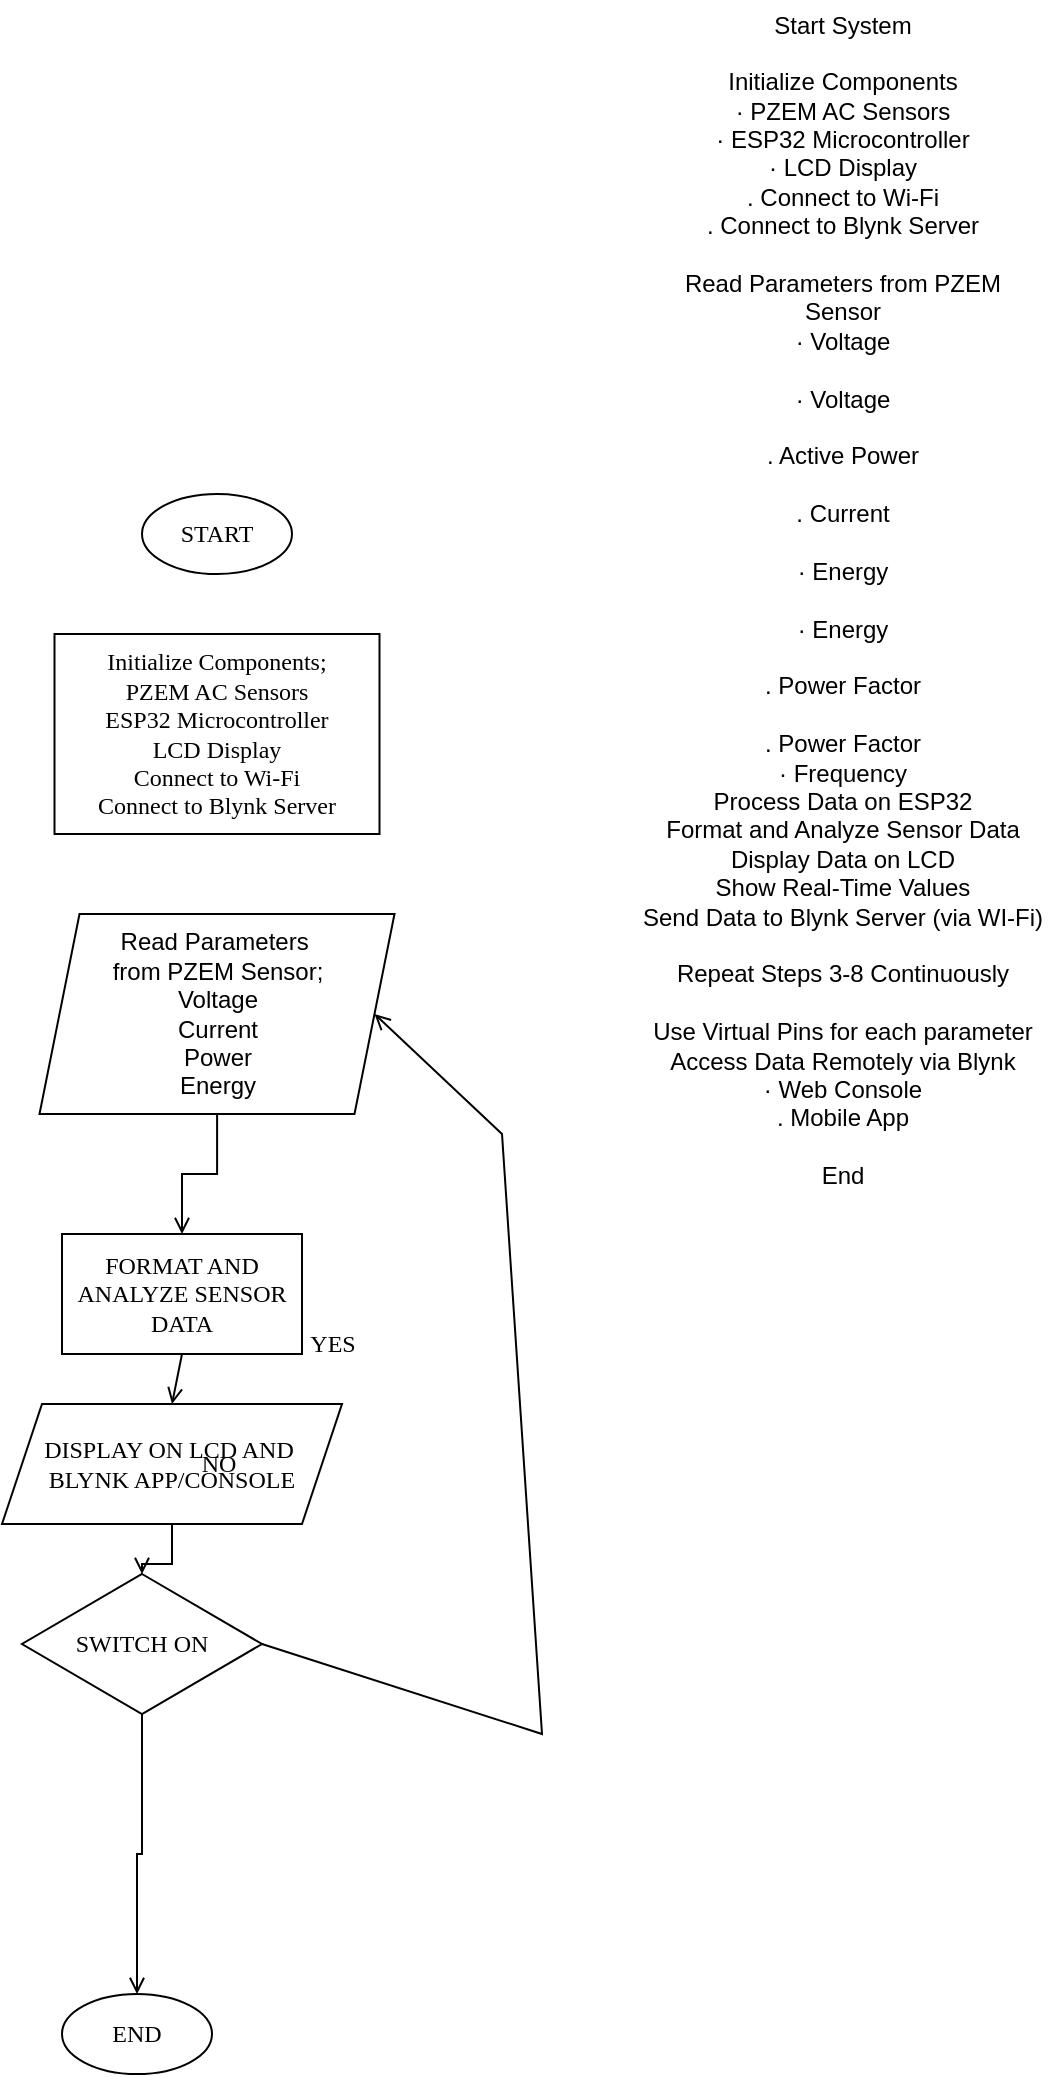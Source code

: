 <mxfile version="27.1.5">
  <diagram id="C5RBs43oDa-KdzZeNtuy" name="Page-1">
    <mxGraphModel dx="882" dy="1641" grid="1" gridSize="10" guides="1" tooltips="1" connect="1" arrows="1" fold="1" page="1" pageScale="1" pageWidth="827" pageHeight="1169" math="0" shadow="0">
      <root>
        <mxCell id="WIyWlLk6GJQsqaUBKTNV-0" />
        <mxCell id="WIyWlLk6GJQsqaUBKTNV-1" parent="WIyWlLk6GJQsqaUBKTNV-0" />
        <mxCell id="UsbTpY0gdDbQ-GkFnXvP-0" value="&lt;font face=&quot;Times New Roman&quot;&gt;START&lt;/font&gt;" style="ellipse;whiteSpace=wrap;html=1;" vertex="1" parent="WIyWlLk6GJQsqaUBKTNV-1">
          <mxGeometry x="200" y="30" width="75" height="40" as="geometry" />
        </mxCell>
        <mxCell id="UsbTpY0gdDbQ-GkFnXvP-6" value="" style="edgeStyle=orthogonalEdgeStyle;rounded=0;orthogonalLoop=1;jettySize=auto;html=1;endArrow=open;endFill=0;" edge="1" parent="WIyWlLk6GJQsqaUBKTNV-1" source="UsbTpY0gdDbQ-GkFnXvP-1" target="UsbTpY0gdDbQ-GkFnXvP-2">
          <mxGeometry relative="1" as="geometry" />
        </mxCell>
        <mxCell id="UsbTpY0gdDbQ-GkFnXvP-1" value="&lt;div style=&quot;text-wrap-mode: nowrap;&quot;&gt;Read Parameters&amp;nbsp;&lt;/div&gt;&lt;div style=&quot;text-wrap-mode: nowrap;&quot;&gt;from PZEM&amp;nbsp;&lt;span style=&quot;background-color: transparent; color: light-dark(rgb(0, 0, 0), rgb(255, 255, 255));&quot;&gt;Sensor;&lt;/span&gt;&lt;/div&gt;&lt;div style=&quot;text-wrap-mode: nowrap;&quot;&gt;Voltage&lt;/div&gt;&lt;div style=&quot;text-wrap-mode: nowrap;&quot;&gt;Current&lt;/div&gt;&lt;div style=&quot;text-wrap-mode: nowrap;&quot;&gt;Power&lt;/div&gt;&lt;div style=&quot;text-wrap-mode: nowrap;&quot;&gt;Energy&lt;/div&gt;" style="shape=parallelogram;perimeter=parallelogramPerimeter;whiteSpace=wrap;html=1;fixedSize=1;" vertex="1" parent="WIyWlLk6GJQsqaUBKTNV-1">
          <mxGeometry x="148.75" y="240" width="177.5" height="100" as="geometry" />
        </mxCell>
        <mxCell id="UsbTpY0gdDbQ-GkFnXvP-2" value="&lt;font face=&quot;Times New Roman&quot;&gt;FORMAT AND ANALYZE SENSOR DATA&lt;/font&gt;" style="rounded=0;whiteSpace=wrap;html=1;" vertex="1" parent="WIyWlLk6GJQsqaUBKTNV-1">
          <mxGeometry x="160" y="400" width="120" height="60" as="geometry" />
        </mxCell>
        <mxCell id="UsbTpY0gdDbQ-GkFnXvP-21" value="" style="edgeStyle=orthogonalEdgeStyle;rounded=0;orthogonalLoop=1;jettySize=auto;html=1;endArrow=open;endFill=0;entryX=0.5;entryY=0;entryDx=0;entryDy=0;entryPerimeter=0;" edge="1" parent="WIyWlLk6GJQsqaUBKTNV-1" source="UsbTpY0gdDbQ-GkFnXvP-8" target="UsbTpY0gdDbQ-GkFnXvP-26">
          <mxGeometry relative="1" as="geometry" />
        </mxCell>
        <mxCell id="UsbTpY0gdDbQ-GkFnXvP-8" value="&lt;font face=&quot;Times New Roman&quot;&gt;DISPLAY ON LCD AND&amp;nbsp;&lt;/font&gt;&lt;div&gt;&lt;font face=&quot;Times New Roman&quot;&gt;BLYNK APP/CONSOLE&lt;/font&gt;&lt;/div&gt;" style="shape=parallelogram;perimeter=parallelogramPerimeter;whiteSpace=wrap;html=1;fixedSize=1;" vertex="1" parent="WIyWlLk6GJQsqaUBKTNV-1">
          <mxGeometry x="130" y="485" width="170" height="60" as="geometry" />
        </mxCell>
        <mxCell id="UsbTpY0gdDbQ-GkFnXvP-12" value="&lt;font face=&quot;Times New Roman&quot;&gt;END&lt;/font&gt;" style="ellipse;whiteSpace=wrap;html=1;" vertex="1" parent="WIyWlLk6GJQsqaUBKTNV-1">
          <mxGeometry x="160" y="780" width="75" height="40" as="geometry" />
        </mxCell>
        <mxCell id="UsbTpY0gdDbQ-GkFnXvP-23" value="" style="endArrow=open;html=1;rounded=0;exitX=0.5;exitY=1;exitDx=0;exitDy=0;entryX=0.5;entryY=0;entryDx=0;entryDy=0;endFill=0;" edge="1" parent="WIyWlLk6GJQsqaUBKTNV-1" source="UsbTpY0gdDbQ-GkFnXvP-2" target="UsbTpY0gdDbQ-GkFnXvP-8">
          <mxGeometry width="50" height="50" relative="1" as="geometry">
            <mxPoint x="390" y="320" as="sourcePoint" />
            <mxPoint x="390" y="400" as="targetPoint" />
            <Array as="points" />
          </mxGeometry>
        </mxCell>
        <mxCell id="UsbTpY0gdDbQ-GkFnXvP-24" value="" style="endArrow=open;html=1;rounded=0;exitX=1;exitY=0.5;exitDx=0;exitDy=0;entryX=1;entryY=0.5;entryDx=0;entryDy=0;endFill=0;exitPerimeter=0;" edge="1" parent="WIyWlLk6GJQsqaUBKTNV-1" source="UsbTpY0gdDbQ-GkFnXvP-26" target="UsbTpY0gdDbQ-GkFnXvP-1">
          <mxGeometry width="50" height="50" relative="1" as="geometry">
            <mxPoint x="390" y="320" as="sourcePoint" />
            <mxPoint x="440" y="270" as="targetPoint" />
            <Array as="points">
              <mxPoint x="400" y="650" />
              <mxPoint x="380" y="350" />
            </Array>
          </mxGeometry>
        </mxCell>
        <mxCell id="UsbTpY0gdDbQ-GkFnXvP-27" value="" style="edgeStyle=orthogonalEdgeStyle;rounded=0;orthogonalLoop=1;jettySize=auto;html=1;endArrow=open;endFill=0;" edge="1" parent="WIyWlLk6GJQsqaUBKTNV-1" source="UsbTpY0gdDbQ-GkFnXvP-26" target="UsbTpY0gdDbQ-GkFnXvP-12">
          <mxGeometry relative="1" as="geometry" />
        </mxCell>
        <mxCell id="UsbTpY0gdDbQ-GkFnXvP-26" value="&lt;font face=&quot;Times New Roman&quot;&gt;SWITCH ON&lt;/font&gt;" style="strokeWidth=1;html=1;shape=mxgraph.flowchart.decision;whiteSpace=wrap;" vertex="1" parent="WIyWlLk6GJQsqaUBKTNV-1">
          <mxGeometry x="140" y="570" width="120" height="70" as="geometry" />
        </mxCell>
        <mxCell id="UsbTpY0gdDbQ-GkFnXvP-28" value="&lt;h6&gt;&lt;span style=&quot;color: light-dark(rgb(0, 0, 0), rgb(255, 255, 255)); font-weight: normal;&quot;&gt;&lt;font style=&quot;font-size: 12px;&quot; face=&quot;Times New Roman&quot;&gt;YES&lt;/font&gt;&lt;/span&gt;&lt;/h6&gt;&lt;div&gt;&lt;/div&gt;" style="text;html=1;align=center;verticalAlign=middle;resizable=0;points=[];autosize=1;strokeColor=none;fillColor=none;" vertex="1" parent="WIyWlLk6GJQsqaUBKTNV-1">
          <mxGeometry x="270" y="420" width="50" height="70" as="geometry" />
        </mxCell>
        <mxCell id="UsbTpY0gdDbQ-GkFnXvP-30" value="&lt;h6&gt;&lt;span style=&quot;color: light-dark(rgb(0, 0, 0), rgb(255, 255, 255)); font-weight: normal;&quot;&gt;&lt;font style=&quot;font-size: 12px;&quot; face=&quot;Times New Roman&quot;&gt;NO&lt;/font&gt;&lt;/span&gt;&lt;/h6&gt;&lt;div&gt;&lt;/div&gt;" style="text;html=1;align=center;verticalAlign=middle;resizable=0;points=[];autosize=1;strokeColor=none;fillColor=none;" vertex="1" parent="WIyWlLk6GJQsqaUBKTNV-1">
          <mxGeometry x="217.5" y="480" width="40" height="70" as="geometry" />
        </mxCell>
        <mxCell id="UsbTpY0gdDbQ-GkFnXvP-31" value="&lt;div&gt;Start System&lt;/div&gt;&lt;div&gt;&lt;br&gt;&lt;/div&gt;&lt;div&gt;Initialize Components&lt;/div&gt;&lt;div&gt;· PZEM AC Sensors&lt;/div&gt;&lt;div&gt;· ESP32 Microcontroller&lt;/div&gt;&lt;div&gt;· LCD Display&lt;/div&gt;&lt;div&gt;. Connect to Wi-Fi&lt;/div&gt;&lt;div&gt;. Connect to Blynk Server&lt;/div&gt;&lt;div&gt;&lt;br&gt;&lt;/div&gt;&lt;div&gt;Read Parameters from PZEM&lt;/div&gt;&lt;div&gt;Sensor&lt;/div&gt;&lt;div&gt;· Voltage&lt;/div&gt;&lt;div&gt;&lt;br&gt;&lt;/div&gt;&lt;div&gt;· Voltage&lt;/div&gt;&lt;div&gt;&lt;br&gt;&lt;/div&gt;&lt;div&gt;. Active Power&lt;/div&gt;&lt;div&gt;&lt;br&gt;&lt;/div&gt;&lt;div&gt;. Current&lt;/div&gt;&lt;div&gt;&lt;br&gt;&lt;/div&gt;&lt;div&gt;· Energy&lt;/div&gt;&lt;div&gt;&lt;br&gt;&lt;/div&gt;&lt;div&gt;· Energy&lt;/div&gt;&lt;div&gt;&lt;br&gt;&lt;/div&gt;&lt;div&gt;. Power Factor&lt;/div&gt;&lt;div&gt;&lt;br&gt;&lt;/div&gt;&lt;div&gt;. Power Factor&lt;/div&gt;&lt;div&gt;· Frequency&lt;/div&gt;&lt;div&gt;Process Data on ESP32&lt;/div&gt;&lt;div&gt;Format and Analyze Sensor Data&lt;/div&gt;&lt;div&gt;Display Data on LCD&lt;/div&gt;&lt;div&gt;Show Real-Time Values&lt;/div&gt;&lt;div&gt;Send Data to Blynk Server (via WI-Fi)&lt;/div&gt;&lt;div&gt;&lt;br&gt;&lt;/div&gt;&lt;div&gt;Repeat Steps 3-8 Continuously&lt;/div&gt;&lt;div&gt;&lt;br&gt;&lt;/div&gt;&lt;div&gt;Use Virtual Pins for each parameter&lt;/div&gt;&lt;div&gt;Access Data Remotely via Blynk&lt;/div&gt;&lt;div&gt;· Web Console&lt;/div&gt;&lt;div&gt;. Mobile App&lt;/div&gt;&lt;div&gt;&lt;br&gt;&lt;/div&gt;&lt;div&gt;End&lt;/div&gt;" style="text;html=1;align=center;verticalAlign=middle;resizable=0;points=[];autosize=1;strokeColor=none;fillColor=none;" vertex="1" parent="WIyWlLk6GJQsqaUBKTNV-1">
          <mxGeometry x="440" y="-217" width="220" height="600" as="geometry" />
        </mxCell>
        <mxCell id="UsbTpY0gdDbQ-GkFnXvP-32" value="&lt;span style=&quot;text-wrap-mode: nowrap; background-color: transparent; color: light-dark(rgb(0, 0, 0), rgb(255, 255, 255));&quot;&gt;&lt;font face=&quot;Times New Roman&quot;&gt;Initialize Components;&lt;/font&gt;&lt;/span&gt;&lt;div style=&quot;text-wrap-mode: nowrap;&quot;&gt;&lt;font face=&quot;Times New Roman&quot;&gt;PZEM AC Sensors&lt;/font&gt;&lt;/div&gt;&lt;div style=&quot;text-wrap-mode: nowrap;&quot;&gt;&lt;font face=&quot;Times New Roman&quot;&gt;ESP32 Microcontroller&lt;/font&gt;&lt;/div&gt;&lt;div style=&quot;text-wrap-mode: nowrap;&quot;&gt;&lt;span style=&quot;font-family: &amp;quot;Times New Roman&amp;quot;; background-color: transparent; color: light-dark(rgb(0, 0, 0), rgb(255, 255, 255));&quot;&gt;&lt;font&gt;LCD Display&lt;/font&gt;&lt;/span&gt;&lt;/div&gt;&lt;div style=&quot;text-wrap-mode: nowrap;&quot;&gt;&lt;font face=&quot;Times New Roman&quot;&gt;Connect to Wi-Fi&lt;/font&gt;&lt;/div&gt;&lt;div style=&quot;text-wrap-mode: nowrap;&quot;&gt;&lt;font face=&quot;Times New Roman&quot;&gt;Connect to Blynk Server&lt;/font&gt;&lt;/div&gt;" style="rounded=0;whiteSpace=wrap;html=1;" vertex="1" parent="WIyWlLk6GJQsqaUBKTNV-1">
          <mxGeometry x="156.25" y="100" width="162.5" height="100" as="geometry" />
        </mxCell>
      </root>
    </mxGraphModel>
  </diagram>
</mxfile>
